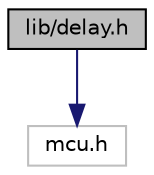 digraph "lib/delay.h"
{
 // LATEX_PDF_SIZE
  edge [fontname="Helvetica",fontsize="10",labelfontname="Helvetica",labelfontsize="10"];
  node [fontname="Helvetica",fontsize="10",shape=record];
  Node1 [label="lib/delay.h",height=0.2,width=0.4,color="black", fillcolor="grey75", style="filled", fontcolor="black",tooltip="You can use delay.h to set delays in microseconds. For example if you want to stop the controller for..."];
  Node1 -> Node2 [color="midnightblue",fontsize="10",style="solid",fontname="Helvetica"];
  Node2 [label="mcu.h",height=0.2,width=0.4,color="grey75", fillcolor="white", style="filled",tooltip=" "];
}
